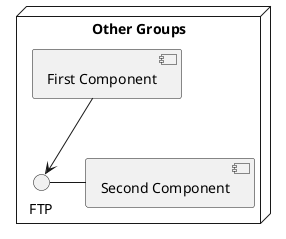 @startuml Version Mémoire Partagée

node "Other Groups" {
  FTP - [Second Component]
  [First Component] --> FTP
}

@endumléh